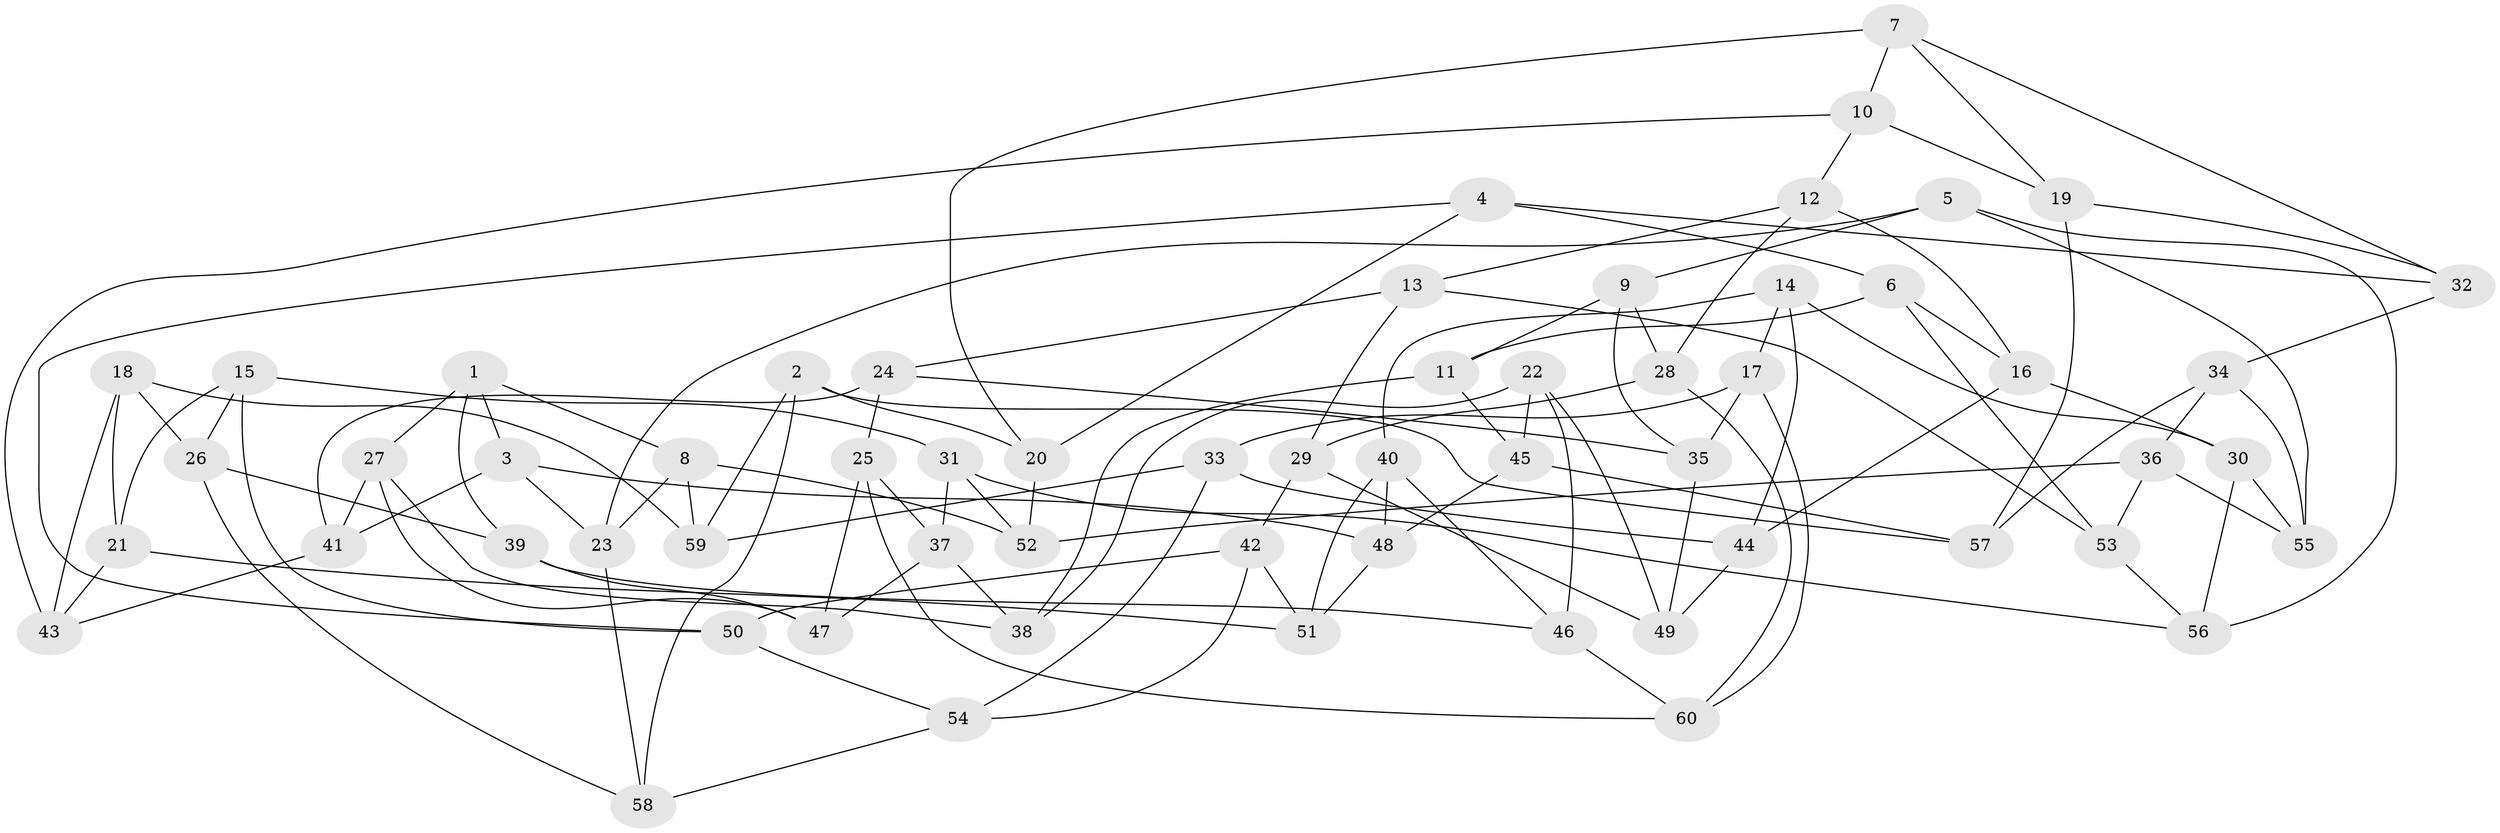 // Generated by graph-tools (version 1.1) at 2025/11/02/27/25 16:11:43]
// undirected, 60 vertices, 120 edges
graph export_dot {
graph [start="1"]
  node [color=gray90,style=filled];
  1;
  2;
  3;
  4;
  5;
  6;
  7;
  8;
  9;
  10;
  11;
  12;
  13;
  14;
  15;
  16;
  17;
  18;
  19;
  20;
  21;
  22;
  23;
  24;
  25;
  26;
  27;
  28;
  29;
  30;
  31;
  32;
  33;
  34;
  35;
  36;
  37;
  38;
  39;
  40;
  41;
  42;
  43;
  44;
  45;
  46;
  47;
  48;
  49;
  50;
  51;
  52;
  53;
  54;
  55;
  56;
  57;
  58;
  59;
  60;
  1 -- 3;
  1 -- 8;
  1 -- 27;
  1 -- 39;
  2 -- 58;
  2 -- 20;
  2 -- 57;
  2 -- 59;
  3 -- 48;
  3 -- 23;
  3 -- 41;
  4 -- 6;
  4 -- 50;
  4 -- 20;
  4 -- 32;
  5 -- 55;
  5 -- 23;
  5 -- 9;
  5 -- 56;
  6 -- 53;
  6 -- 11;
  6 -- 16;
  7 -- 10;
  7 -- 19;
  7 -- 32;
  7 -- 20;
  8 -- 59;
  8 -- 23;
  8 -- 52;
  9 -- 28;
  9 -- 11;
  9 -- 35;
  10 -- 12;
  10 -- 19;
  10 -- 43;
  11 -- 45;
  11 -- 38;
  12 -- 16;
  12 -- 28;
  12 -- 13;
  13 -- 29;
  13 -- 53;
  13 -- 24;
  14 -- 30;
  14 -- 44;
  14 -- 40;
  14 -- 17;
  15 -- 50;
  15 -- 31;
  15 -- 21;
  15 -- 26;
  16 -- 30;
  16 -- 44;
  17 -- 60;
  17 -- 35;
  17 -- 33;
  18 -- 59;
  18 -- 21;
  18 -- 43;
  18 -- 26;
  19 -- 32;
  19 -- 57;
  20 -- 52;
  21 -- 51;
  21 -- 43;
  22 -- 38;
  22 -- 45;
  22 -- 46;
  22 -- 49;
  23 -- 58;
  24 -- 41;
  24 -- 25;
  24 -- 35;
  25 -- 47;
  25 -- 60;
  25 -- 37;
  26 -- 39;
  26 -- 58;
  27 -- 47;
  27 -- 41;
  27 -- 38;
  28 -- 60;
  28 -- 29;
  29 -- 42;
  29 -- 49;
  30 -- 56;
  30 -- 55;
  31 -- 52;
  31 -- 56;
  31 -- 37;
  32 -- 34;
  33 -- 54;
  33 -- 59;
  33 -- 44;
  34 -- 36;
  34 -- 57;
  34 -- 55;
  35 -- 49;
  36 -- 52;
  36 -- 53;
  36 -- 55;
  37 -- 38;
  37 -- 47;
  39 -- 47;
  39 -- 46;
  40 -- 51;
  40 -- 48;
  40 -- 46;
  41 -- 43;
  42 -- 50;
  42 -- 54;
  42 -- 51;
  44 -- 49;
  45 -- 48;
  45 -- 57;
  46 -- 60;
  48 -- 51;
  50 -- 54;
  53 -- 56;
  54 -- 58;
}
